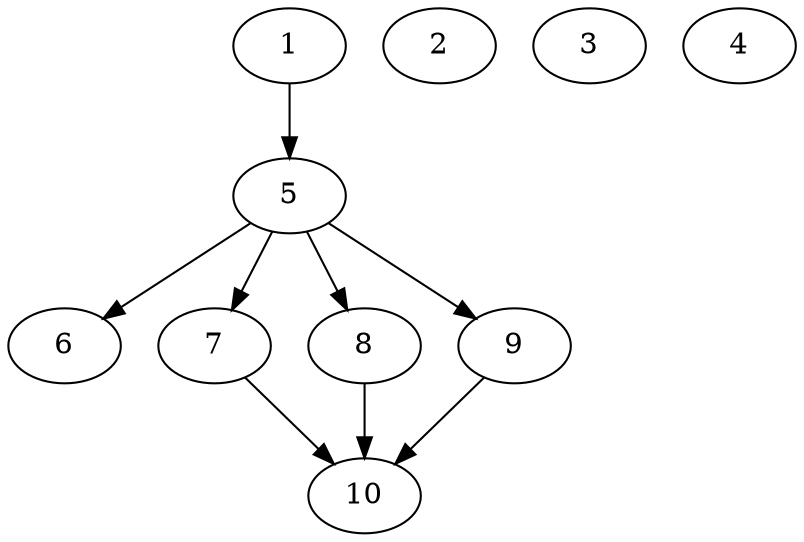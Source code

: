 // DAG automatically generated by daggen at Thu Oct  3 13:58:04 2019
// ./daggen --dot -n 10 --ccr 0.5 --fat 0.5 --regular 0.5 --density 0.6 --mindata 5242880 --maxdata 52428800 
digraph G {
  1 [size="71792640", alpha="0.12", expect_size="35896320"] 
  1 -> 5 [size ="35896320"]
  2 [size="42967040", alpha="0.11", expect_size="21483520"] 
  3 [size="95143936", alpha="0.18", expect_size="47571968"] 
  4 [size="37896192", alpha="0.03", expect_size="18948096"] 
  5 [size="95471616", alpha="0.19", expect_size="47735808"] 
  5 -> 6 [size ="47735808"]
  5 -> 7 [size ="47735808"]
  5 -> 8 [size ="47735808"]
  5 -> 9 [size ="47735808"]
  6 [size="60545024", alpha="0.19", expect_size="30272512"] 
  7 [size="104566784", alpha="0.14", expect_size="52283392"] 
  7 -> 10 [size ="52283392"]
  8 [size="77430784", alpha="0.16", expect_size="38715392"] 
  8 -> 10 [size ="38715392"]
  9 [size="74383360", alpha="0.10", expect_size="37191680"] 
  9 -> 10 [size ="37191680"]
  10 [size="61739008", alpha="0.08", expect_size="30869504"] 
}
